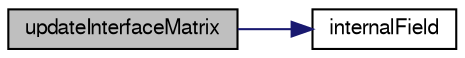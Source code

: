 digraph "updateInterfaceMatrix"
{
  bgcolor="transparent";
  edge [fontname="FreeSans",fontsize="10",labelfontname="FreeSans",labelfontsize="10"];
  node [fontname="FreeSans",fontsize="10",shape=record];
  rankdir="LR";
  Node42 [label="updateInterfaceMatrix",height=0.2,width=0.4,color="black", fillcolor="grey75", style="filled", fontcolor="black"];
  Node42 -> Node43 [color="midnightblue",fontsize="10",style="solid",fontname="FreeSans"];
  Node43 [label="internalField",height=0.2,width=0.4,color="black",URL="$a01253.html#a8ebe4b4fc9818c2626b9c98a7ef1a16a"];
}
